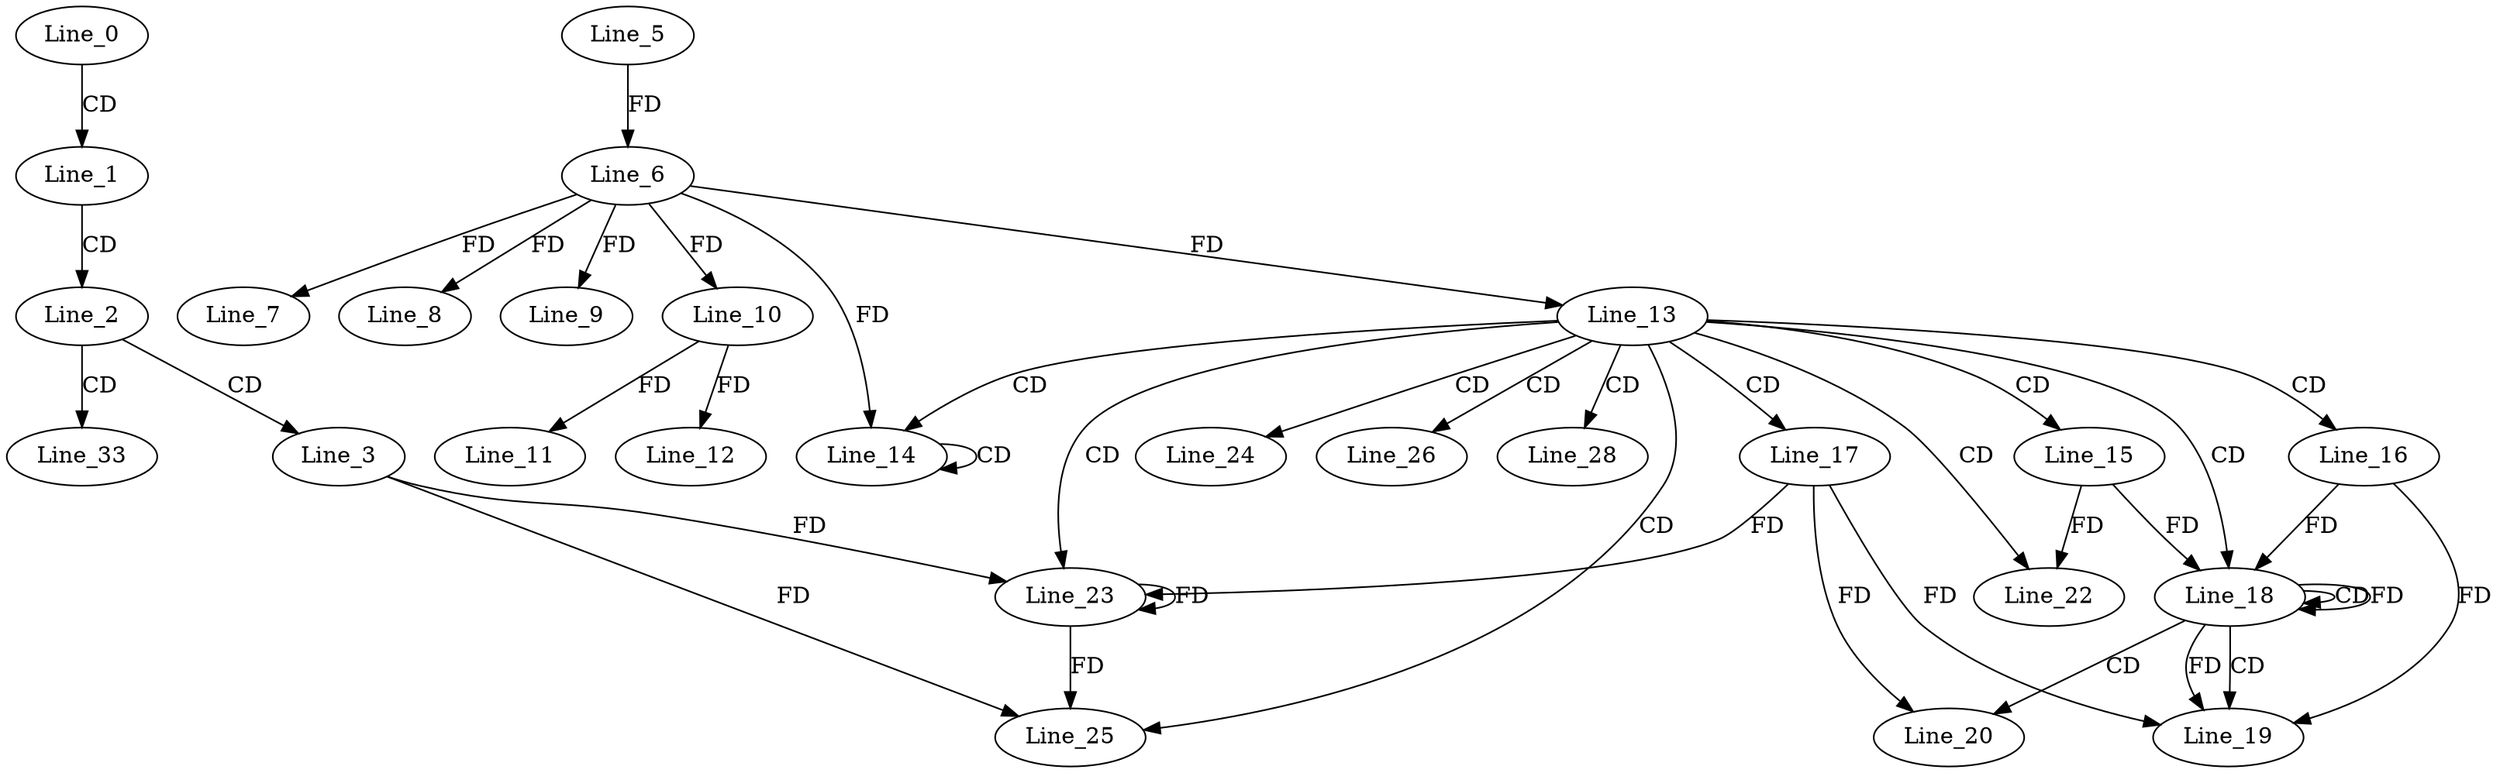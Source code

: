 digraph G {
  Line_0;
  Line_1;
  Line_2;
  Line_3;
  Line_5;
  Line_6;
  Line_6;
  Line_7;
  Line_8;
  Line_9;
  Line_10;
  Line_10;
  Line_11;
  Line_12;
  Line_13;
  Line_13;
  Line_14;
  Line_14;
  Line_15;
  Line_16;
  Line_17;
  Line_18;
  Line_18;
  Line_18;
  Line_19;
  Line_20;
  Line_22;
  Line_23;
  Line_23;
  Line_24;
  Line_25;
  Line_26;
  Line_28;
  Line_33;
  Line_0 -> Line_1 [ label="CD" ];
  Line_1 -> Line_2 [ label="CD" ];
  Line_2 -> Line_3 [ label="CD" ];
  Line_5 -> Line_6 [ label="FD" ];
  Line_6 -> Line_7 [ label="FD" ];
  Line_6 -> Line_8 [ label="FD" ];
  Line_6 -> Line_9 [ label="FD" ];
  Line_6 -> Line_10 [ label="FD" ];
  Line_10 -> Line_11 [ label="FD" ];
  Line_10 -> Line_12 [ label="FD" ];
  Line_6 -> Line_13 [ label="FD" ];
  Line_13 -> Line_14 [ label="CD" ];
  Line_14 -> Line_14 [ label="CD" ];
  Line_6 -> Line_14 [ label="FD" ];
  Line_13 -> Line_15 [ label="CD" ];
  Line_13 -> Line_16 [ label="CD" ];
  Line_13 -> Line_17 [ label="CD" ];
  Line_13 -> Line_18 [ label="CD" ];
  Line_18 -> Line_18 [ label="CD" ];
  Line_18 -> Line_18 [ label="FD" ];
  Line_16 -> Line_18 [ label="FD" ];
  Line_15 -> Line_18 [ label="FD" ];
  Line_18 -> Line_19 [ label="CD" ];
  Line_17 -> Line_19 [ label="FD" ];
  Line_18 -> Line_19 [ label="FD" ];
  Line_16 -> Line_19 [ label="FD" ];
  Line_18 -> Line_20 [ label="CD" ];
  Line_17 -> Line_20 [ label="FD" ];
  Line_13 -> Line_22 [ label="CD" ];
  Line_15 -> Line_22 [ label="FD" ];
  Line_13 -> Line_23 [ label="CD" ];
  Line_3 -> Line_23 [ label="FD" ];
  Line_23 -> Line_23 [ label="FD" ];
  Line_17 -> Line_23 [ label="FD" ];
  Line_13 -> Line_24 [ label="CD" ];
  Line_13 -> Line_25 [ label="CD" ];
  Line_3 -> Line_25 [ label="FD" ];
  Line_23 -> Line_25 [ label="FD" ];
  Line_13 -> Line_26 [ label="CD" ];
  Line_13 -> Line_28 [ label="CD" ];
  Line_2 -> Line_33 [ label="CD" ];
}
